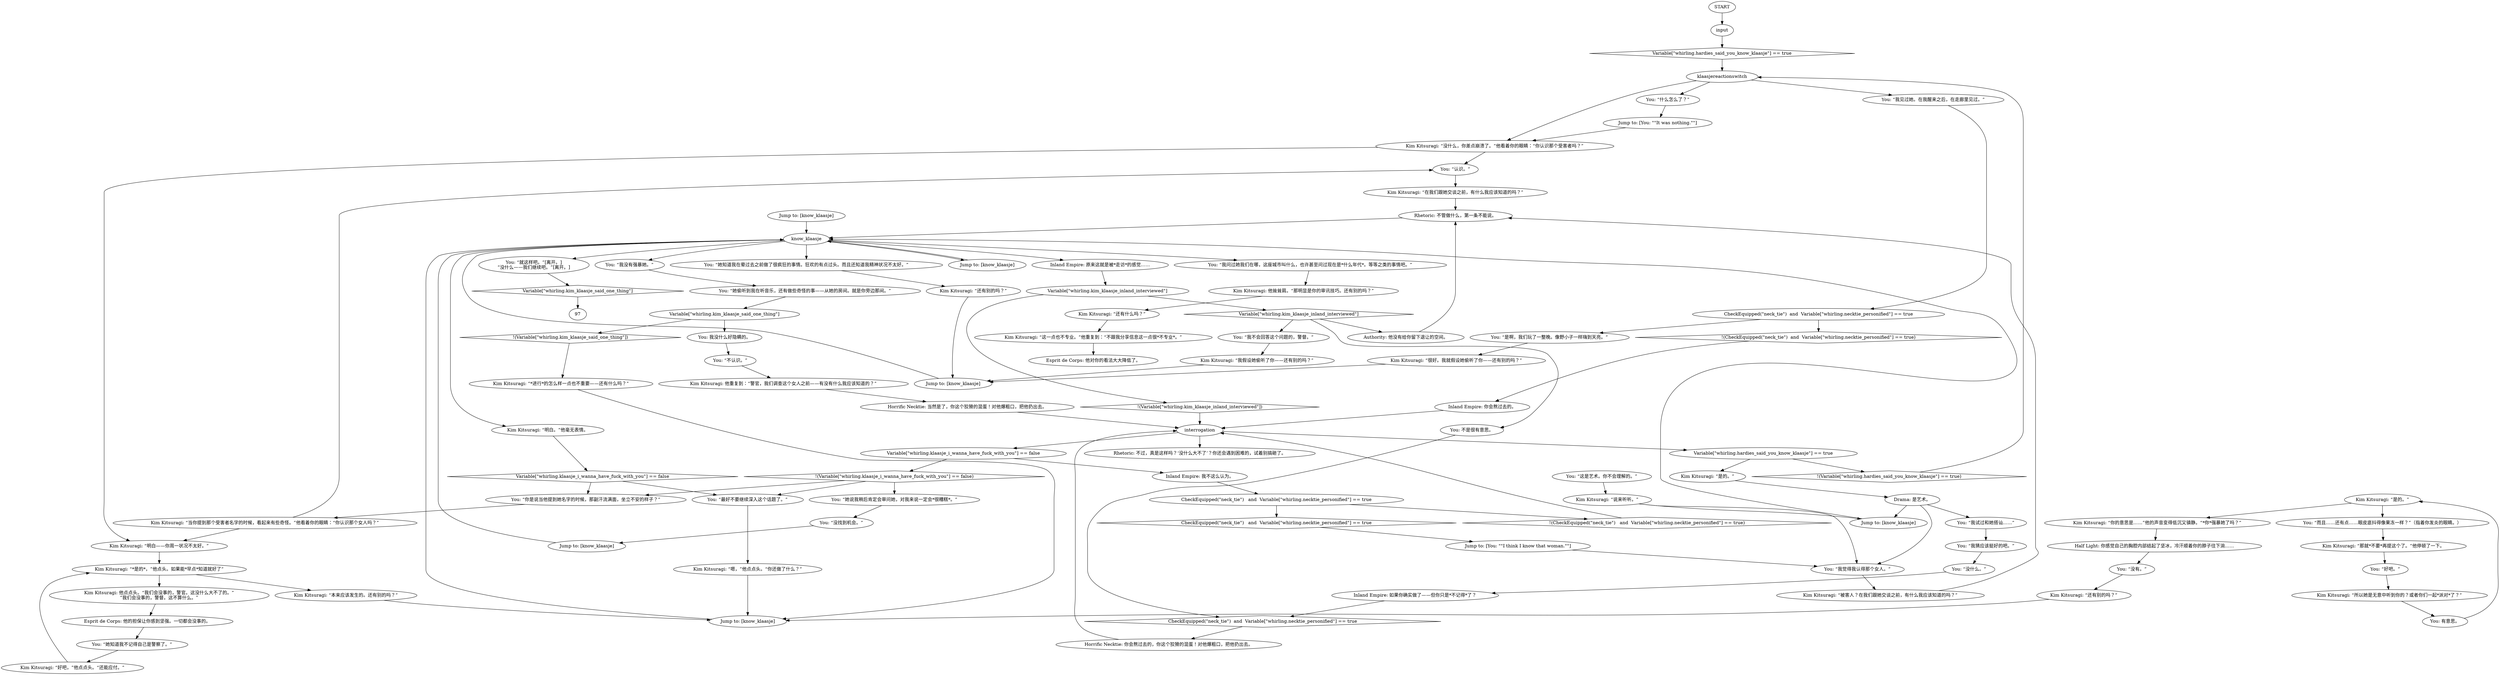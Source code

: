 # KIM SWITCH / KLAASJE REACTION
# Kim reacts to you losing your shit (Composure fail) when the Hardie boys said the victim is a young woman called Klaasje in the Whirling-in-Rags.
# ==================================================
digraph G {
	  0 [label="START"];
	  1 [label="input"];
	  2 [label="Kim Kitsuragi: “说来听听。”"];
	  3 [label="You: “没有。”"];
	  4 [label="Variable[\"whirling.kim_klaasje_inland_interviewed\"]"];
	  5 [label="Variable[\"whirling.kim_klaasje_inland_interviewed\"]", shape=diamond];
	  6 [label="!(Variable[\"whirling.kim_klaasje_inland_interviewed\"])", shape=diamond];
	  7 [label="Kim Kitsuragi: “嗯，”他点点头。“你还做了什么？”"];
	  8 [label="know_klaasje"];
	  9 [label="Horrific Necktie: 你会熬过去的，你这个狡猾的混蛋！对他爆粗口，把他扔出去。"];
	  10 [label="interrogation"];
	  11 [label="You: “最好不要继续深入这个话题了。”"];
	  12 [label="Kim Kitsuragi: 他重复到：“警官，我们调查这个女人之前——有没有什么我应该知道的？”"];
	  13 [label="You: “就这样吧。”[离开。]\n“没什么——我们继续吧。”[离开。]"];
	  14 [label="Rhetoric: 不管做什么，第一条不能说。"];
	  15 [label="Kim Kitsuragi: “我假设她偷听了你——还有别的吗？”"];
	  16 [label="klaasjereactionswitch"];
	  17 [label="Jump to: [know_klaasje]"];
	  18 [label="You: “我没有强暴她。”"];
	  19 [label="Kim Kitsuragi: 他耸耸肩。“那明显是你的审讯技巧。还有别的吗？”"];
	  20 [label="Kim Kitsuragi: “在我们跟她交谈之前，有什么我应该知道的吗？”"];
	  21 [label="You: “我问过她我们在哪，这座城市叫什么，也许甚至问过现在是*什么年代*。等等之类的事情吧。”"];
	  22 [label="Inland Empire: 你会熬过去的。"];
	  23 [label="CheckEquipped(\"neck_tie\")   and  Variable[\"whirling.necktie_personified\"] == true"];
	  24 [label="CheckEquipped(\"neck_tie\")   and  Variable[\"whirling.necktie_personified\"] == true", shape=diamond];
	  25 [label="!(CheckEquipped(\"neck_tie\")   and  Variable[\"whirling.necktie_personified\"] == true)", shape=diamond];
	  26 [label="Esprit de Corps: 他对你的看法大大降低了。"];
	  27 [label="Jump to: [know_klaasje]"];
	  28 [label="Drama: 是艺术。"];
	  29 [label="Kim Kitsuragi: “被害人？在我们跟她交谈之前，有什么我应该知道的吗？”"];
	  30 [label="You: “认识。”"];
	  31 [label="Half Light: 你感觉自己的胸腔内部结起了坚冰，冷汗顺着你的脖子往下淌……"];
	  32 [label="Kim Kitsuragi: “好吧，”他点点头。“还能应付。”"];
	  33 [label="Kim Kitsuragi: “很好。我就假设她偷听了你——还有别的吗？”"];
	  34 [label="You: “什么怎么了？”"];
	  35 [label="You: “我觉得我认得那个女人。”"];
	  36 [label="You: “她知道我在晕过去之前做了很疯狂的事情。狂欢的有点过头。而且还知道我精神状况不太好。”"];
	  37 [label="Jump to: [know_klaasje]"];
	  38 [label="Esprit de Corps: 他的担保让你感到坚强。一切都会没事的。"];
	  39 [label="You: “她说我稍后肯定会审问她，对我来说一定会*很糟糕*。”"];
	  40 [label="You: “而且……还有点……眼皮底抖得像果冻一样？”（指着你发炎的眼睛。）"];
	  41 [label="You: 不是很有意思。"];
	  42 [label="You: “这是艺术。你不会理解的。”"];
	  43 [label="You: “我试过和她搭讪……”"];
	  44 [label="Kim Kitsuragi: “明白。”他毫无表情。"];
	  45 [label="You: “我猜应该挺好的吧。”"];
	  46 [label="You: “你是说当他提到她名字的时候，那副汗流满面，坐立不安的样子？”"];
	  47 [label="You: “我见过她。在我醒来之后，在走廊里见过。”"];
	  48 [label="Inland Empire: 原来这就是被*走访*的感觉……"];
	  49 [label="You: 有意思。"];
	  50 [label="You: “我不会回答这个问题的，警督。”"];
	  51 [label="Variable[\"whirling.hardies_said_you_know_klaasje\"] == true"];
	  52 [label="Variable[\"whirling.hardies_said_you_know_klaasje\"] == true", shape=diamond];
	  53 [label="!(Variable[\"whirling.hardies_said_you_know_klaasje\"] == true)", shape=diamond];
	  54 [label="Kim Kitsuragi: “是的。”"];
	  55 [label="Kim Kitsuragi: “那就*不要*再提这个了。”他停顿了一下。"];
	  56 [label="Kim Kitsuragi: “还有别的吗？”"];
	  57 [label="Kim Kitsuragi: “所以她是无意中听到你的？或者你们一起*派对*了？”"];
	  58 [label="Kim Kitsuragi: “还有别的吗？”"];
	  59 [label="Variable[\"whirling.kim_klaasje_said_one_thing\"]"];
	  60 [label="Variable[\"whirling.kim_klaasje_said_one_thing\"]", shape=diamond];
	  61 [label="!(Variable[\"whirling.kim_klaasje_said_one_thing\"])", shape=diamond];
	  62 [label="You: 我没什么好隐瞒的。"];
	  63 [label="Authority: 他没有给你留下退让的空间。"];
	  64 [label="Horrific Necktie: 当然是了，你这个狡猾的混蛋！对他爆粗口，把他扔出去。"];
	  65 [label="Jump to: [You: \"\"I think I know that woman.\"\"]"];
	  66 [label="Kim Kitsuragi: “你的意思是……”他的声音变得低沉又镇静。“*你*强暴她了吗？”"];
	  67 [label="You: “她偷听到我在听音乐，还有做些奇怪的事——从她的房间。就是你旁边那间。”"];
	  68 [label="Variable[\"whirling.klaasje_i_wanna_have_fuck_with_you\"] == false"];
	  69 [label="Variable[\"whirling.klaasje_i_wanna_have_fuck_with_you\"] == false", shape=diamond];
	  70 [label="!(Variable[\"whirling.klaasje_i_wanna_have_fuck_with_you\"] == false)", shape=diamond];
	  71 [label="Inland Empire: 我不这么认为。"];
	  72 [label="Kim Kitsuragi: “是的。”"];
	  73 [label="Kim Kitsuragi: “当你提到那个受害者名字的时候，看起来有些奇怪。”他看着你的眼睛：“你认识那个女人吗？”"];
	  74 [label="Jump to: [You: \"\"It was nothing.\"\"]"];
	  75 [label="Jump to: [know_klaasje]"];
	  76 [label="Kim Kitsuragi: “这一点也不专业。”他重复到：“不跟我分享信息这一点很*不专业*。”"];
	  77 [label="Kim Kitsuragi: “*进行*的怎么样一点也不重要——还有什么吗？”"];
	  78 [label="You: “没什么。”"];
	  79 [label="Kim Kitsuragi: “没什么，你差点崩溃了。”他看着你的眼睛：“你认识那个受害者吗？”"];
	  80 [label="Inland Empire: 如果你确实做了——但你只是*不记得*了？"];
	  81 [label="You: “不认识。”"];
	  82 [label="Kim Kitsuragi: “明白——你周一状况不太好。”"];
	  83 [label="CheckEquipped(\"neck_tie\")  and  Variable[\"whirling.necktie_personified\"] == true"];
	  84 [label="CheckEquipped(\"neck_tie\")  and  Variable[\"whirling.necktie_personified\"] == true", shape=diamond];
	  85 [label="!(CheckEquipped(\"neck_tie\")  and  Variable[\"whirling.necktie_personified\"] == true)", shape=diamond];
	  86 [label="You: “是啊，我们玩了一整晚。像野小子一样嗨到天亮。”"];
	  87 [label="Rhetoric: 不过，真是这样吗？‘没什么大不了’？你还会遇到困难的，试着别搞砸了。"];
	  88 [label="You: “她知道我不记得自己是警察了。”"];
	  89 [label="Jump to: [know_klaasje]"];
	  90 [label="Kim Kitsuragi: “*是的*，”他点头。如果能*早点*知道就好了”"];
	  91 [label="You: “没找到机会。”"];
	  92 [label="Kim Kitsuragi: “本来应该发生的。还有别的吗？”"];
	  93 [label="Jump to: [know_klaasje]"];
	  94 [label="Kim Kitsuragi: “还有什么吗？”"];
	  95 [label="You: “好吧。”"];
	  96 [label="Kim Kitsuragi: 他点点头。“我们会没事的，警官。这没什么大不了的。”\n“我们会没事的，警督。这不算什么。”"];
	  0 -> 1
	  1 -> 52
	  2 -> 75
	  2 -> 35
	  3 -> 56
	  4 -> 5
	  4 -> 6
	  5 -> 41
	  5 -> 50
	  5 -> 63
	  6 -> 10
	  7 -> 27
	  8 -> 36
	  8 -> 44
	  8 -> 13
	  8 -> 48
	  8 -> 18
	  8 -> 21
	  8 -> 89
	  9 -> 10
	  10 -> 51
	  10 -> 68
	  10 -> 87
	  11 -> 7
	  12 -> 64
	  13 -> 60
	  14 -> 8
	  15 -> 37
	  16 -> 34
	  16 -> 47
	  16 -> 79
	  17 -> 8
	  18 -> 67
	  19 -> 94
	  20 -> 14
	  21 -> 19
	  22 -> 10
	  23 -> 24
	  23 -> 25
	  24 -> 65
	  25 -> 10
	  27 -> 8
	  28 -> 35
	  28 -> 75
	  28 -> 43
	  29 -> 14
	  30 -> 20
	  31 -> 3
	  32 -> 90
	  33 -> 37
	  34 -> 74
	  35 -> 29
	  36 -> 58
	  37 -> 8
	  38 -> 88
	  39 -> 91
	  40 -> 55
	  41 -> 84
	  42 -> 2
	  43 -> 45
	  44 -> 69
	  45 -> 78
	  46 -> 73
	  47 -> 83
	  48 -> 4
	  49 -> 72
	  50 -> 15
	  51 -> 53
	  51 -> 54
	  52 -> 16
	  53 -> 16
	  54 -> 28
	  55 -> 95
	  56 -> 27
	  57 -> 49
	  58 -> 37
	  59 -> 61
	  59 -> 62
	  60 -> 97
	  61 -> 77
	  62 -> 81
	  63 -> 14
	  64 -> 10
	  65 -> 35
	  66 -> 31
	  67 -> 59
	  68 -> 70
	  68 -> 71
	  69 -> 11
	  69 -> 46
	  70 -> 11
	  70 -> 46
	  70 -> 39
	  71 -> 23
	  72 -> 40
	  72 -> 66
	  73 -> 82
	  73 -> 30
	  74 -> 79
	  75 -> 8
	  76 -> 26
	  77 -> 27
	  78 -> 80
	  79 -> 82
	  79 -> 30
	  80 -> 84
	  81 -> 12
	  82 -> 90
	  83 -> 85
	  83 -> 86
	  84 -> 9
	  85 -> 22
	  86 -> 33
	  88 -> 32
	  89 -> 8
	  90 -> 96
	  90 -> 92
	  91 -> 93
	  92 -> 27
	  93 -> 8
	  94 -> 76
	  95 -> 57
	  96 -> 38
}

